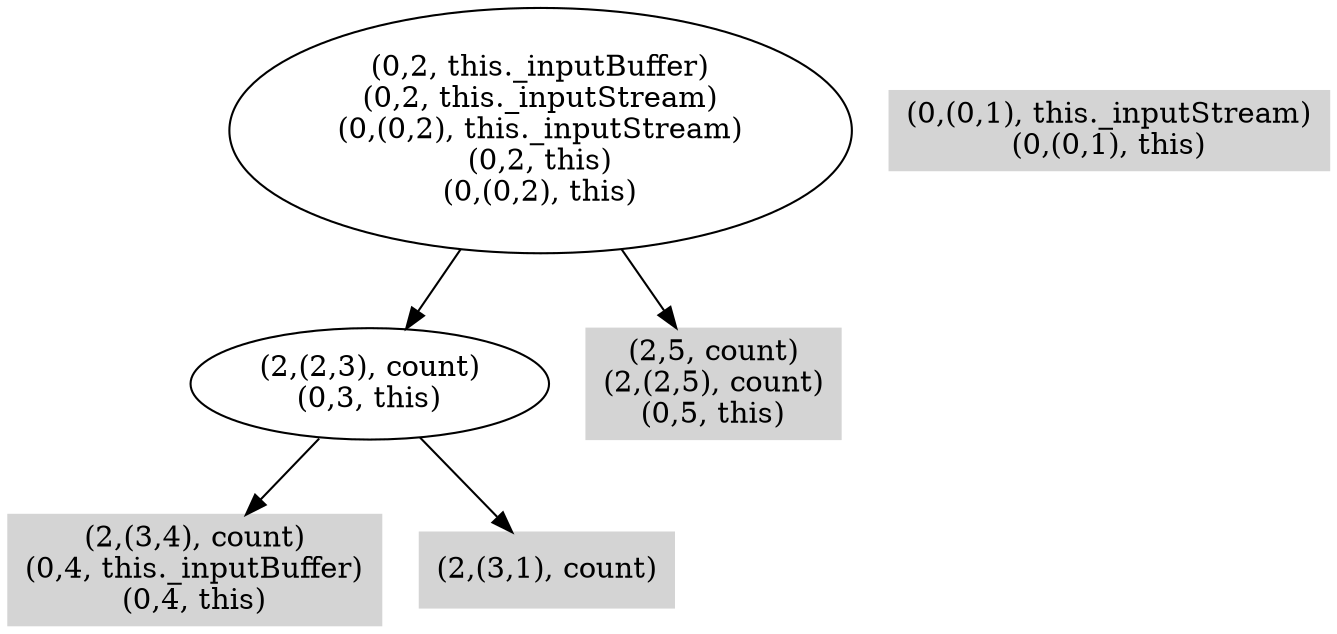 digraph { 
2 [shape=box,style=filled,color=".0 .0 .83",label="(2,(3,4), count)\n(0,4, this._inputBuffer)\n(0,4, this)"];
3 [shape=box,style=filled,color=".0 .0 .83",label="(2,(3,1), count)"];
4 [label="(2,(2,3), count)\n(0,3, this)"];
5 [shape=box,style=filled,color=".0 .0 .83",label="(2,5, count)\n(2,(2,5), count)\n(0,5, this)"];
6 [label="(0,2, this._inputBuffer)\n(0,2, this._inputStream)\n(0,(0,2), this._inputStream)\n(0,2, this)\n(0,(0,2), this)"];
7 [shape=box,style=filled,color=".0 .0 .83",label="(0,(0,1), this._inputStream)\n(0,(0,1), this)"];
4 -> 2;
4 -> 3;
6 -> 4;
6 -> 5;
}